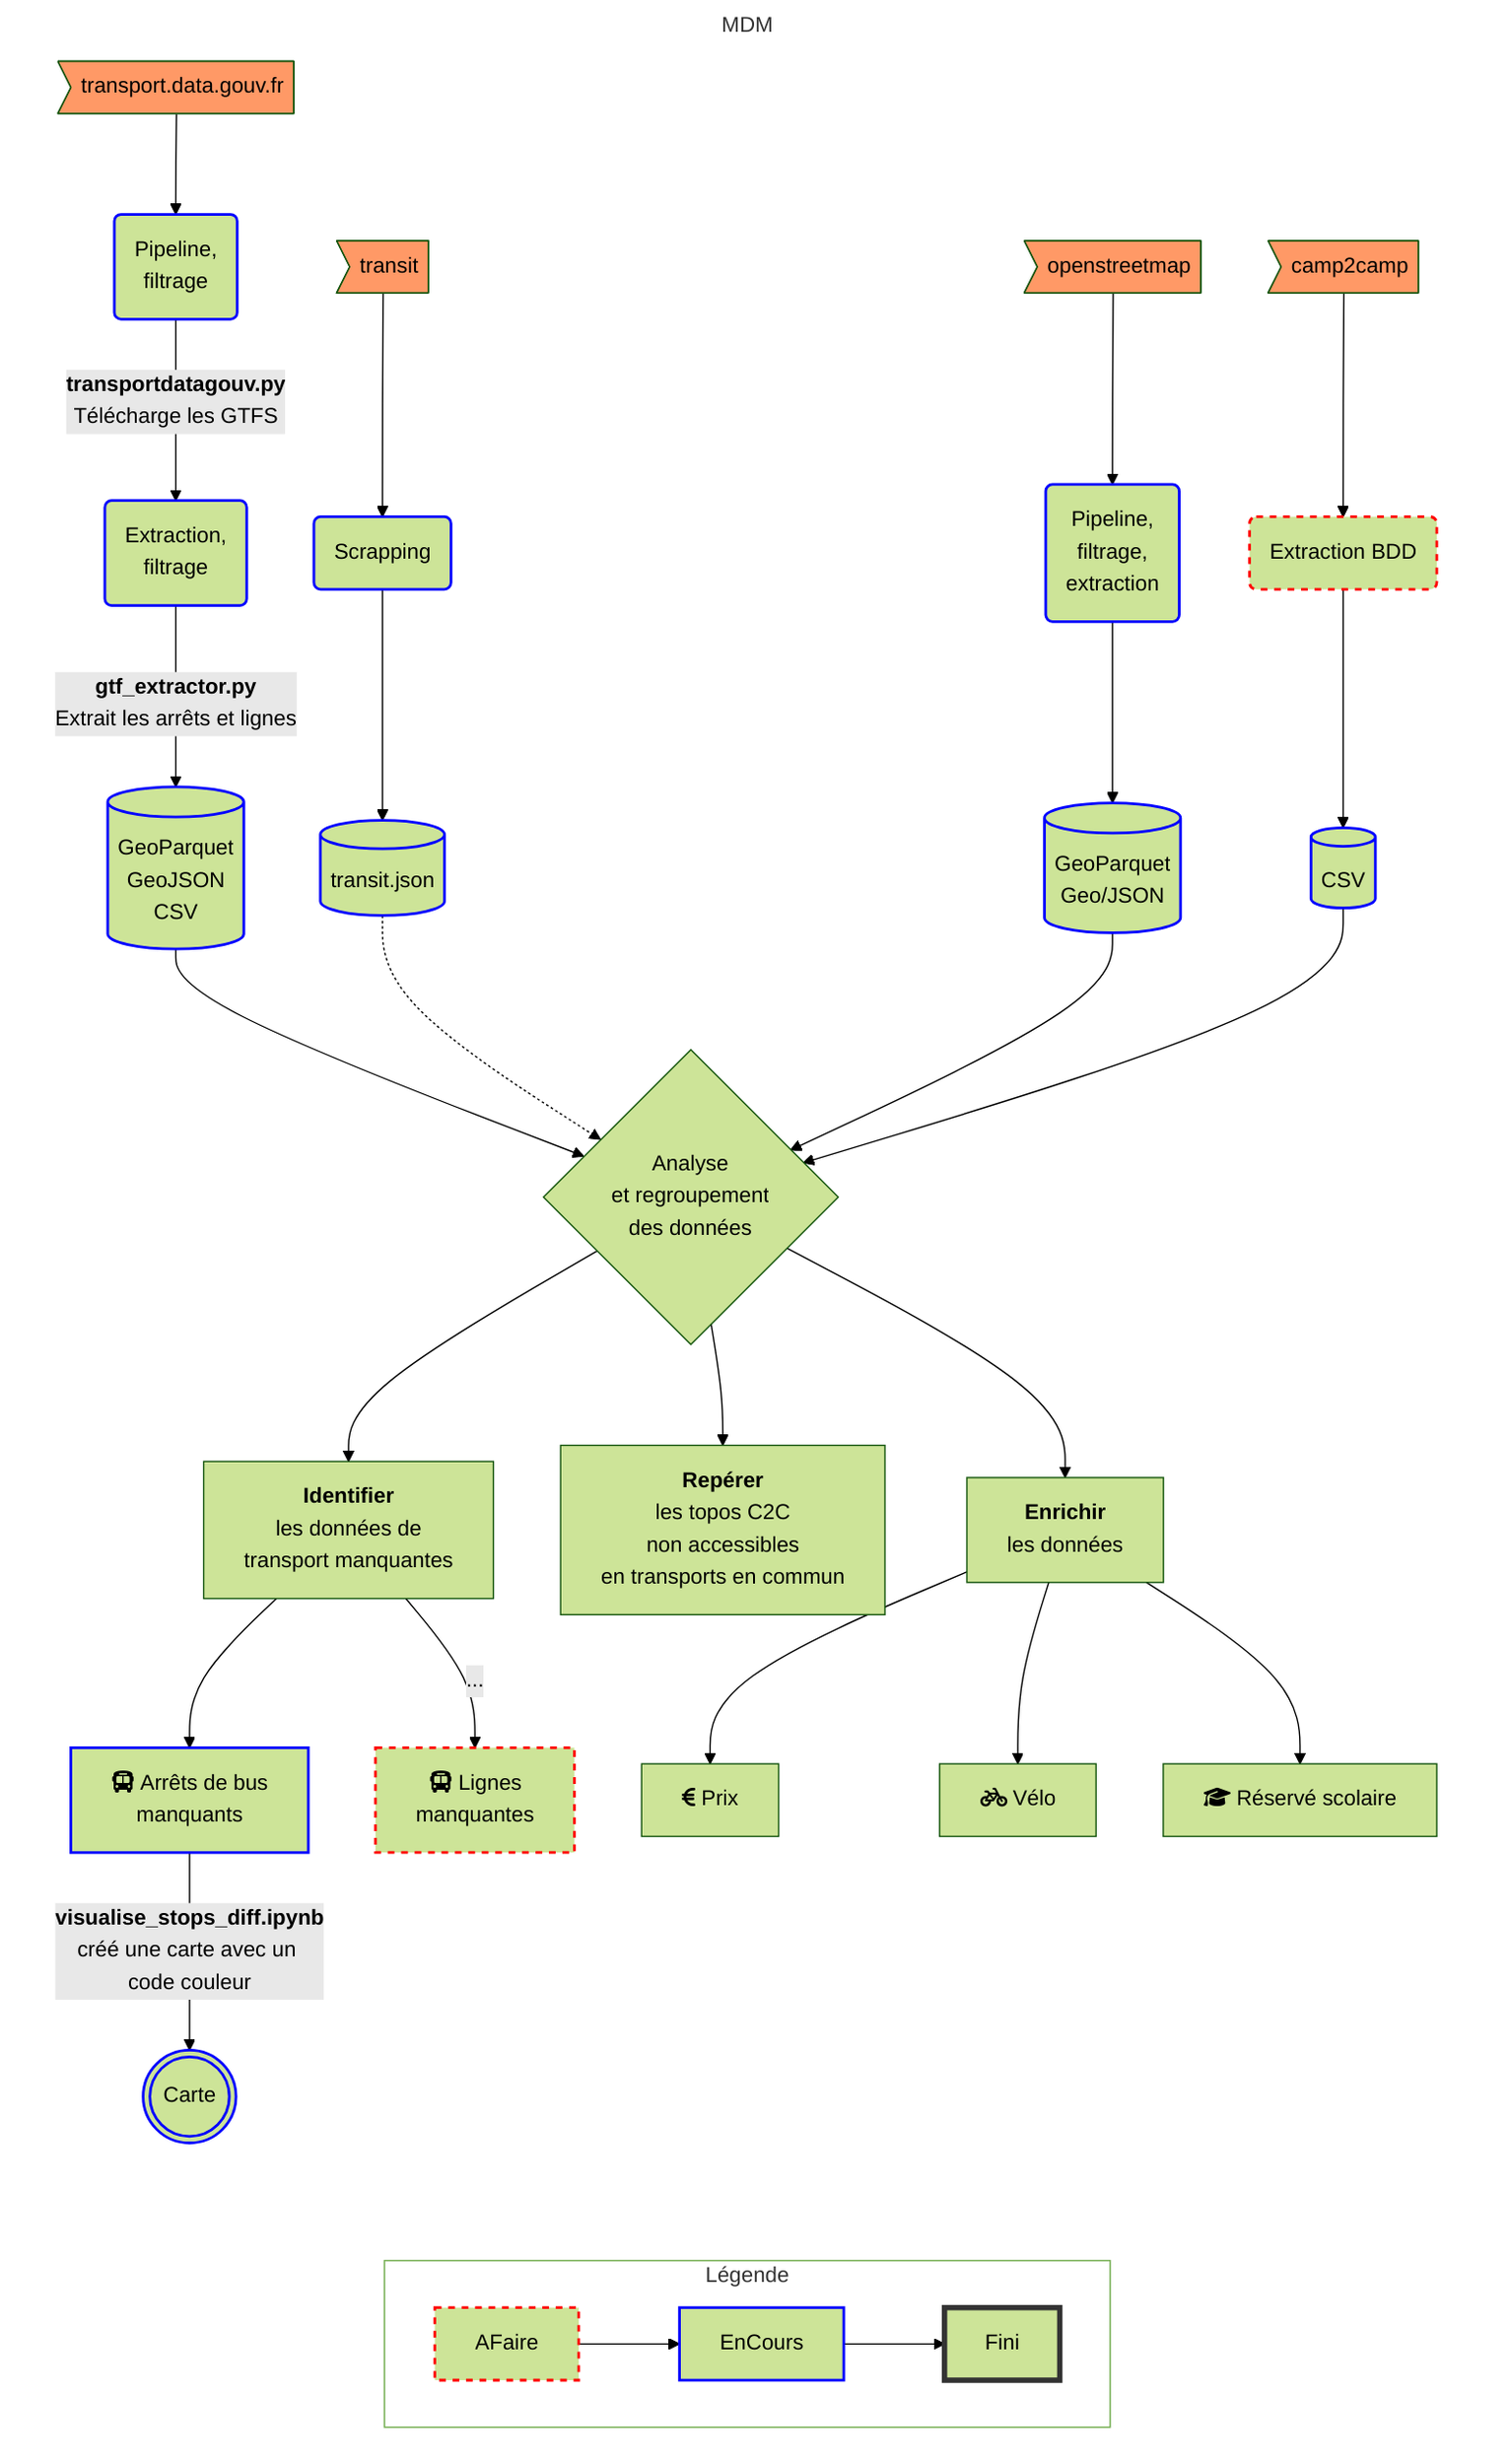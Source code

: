 ---
config:
  theme: 'forest'
---
flowchart TD
    subgraph MDM
        direction TB
        SOURCE_TDG>transport.data.gouv.fr] --> PF_TDG("`Pipeline,
                    filtrage`")
        SOURCE_TRANSIT>transit] --> PFE_TRANSIT("`Scrapping`")
        SOURCE_OSM>openstreetmap] --> PFE_OSM("`Pipeline,
                    filtrage,
                    extraction`")
        SOURCE_C2C>camp2camp] --> PFE_C2C("`Extraction BDD`")


        PF_TDG -->|"`__transportdatagouv.py__
                    Télécharge les GTFS`"| FE_TDG("`Extraction,
                    filtrage`")
        FE_TDG -->|"`__gtf_extractor.py__
                    Extrait les arrêts et lignes`"| EXPORT_TDG[("`GeoParquet
                    GeoJSON
                    CSV`")]
        PFE_TRANSIT --> EXPORT_TRANSIT[("`transit.json`")]
        PFE_OSM --> EXPORT_OSM[("`GeoParquet
                    Geo/JSON`")]
        PFE_C2C --> EXPORT_C2C[("`CSV`")]


        EXPORT_TDG --> ANALYSE{"`Analyse
                    et regroupement
                    des données`"}
        EXPORT_TRANSIT -.-> ANALYSE
        EXPORT_OSM --> ANALYSE
        EXPORT_C2C --> ANALYSE


        ANALYSE --> IDENTIFIER["`**Identifier**
                    les données de
                    transport manquantes`"]
        ANALYSE --> REPERER["`**Repérer**
                    les topos C2C
                    non accessibles
                    en transports en commun`"]
        ANALYSE --> ENRICHIR["`**Enrichir**
                    les données`"]
        IDENTIFIER --> ARRETS_MANQUANTS["`fa:fa-bus Arrêts de bus
                    manquants`"]
        IDENTIFIER -->|...| LIGNES_MANQUANTES["`fa:fa-bus Lignes
                    manquantes`"]
        ARRETS_MANQUANTS -->|"`__visualise_stops_diff.ipynb__
                créé une carte avec un code couleur`"| DIFF((("`Carte`")))
        ENRICHIR --> PRIX[fa:fa-eur Prix]
        ENRICHIR --> VELO[fa:fa-bicycle Vélo]
        ENRICHIR --> SPECIAUX[fa:fa-graduation-cap  Réservé scolaire]

    %% Styling
        style MDM fill:#fff,stroke:#fff
        style SOURCE_TDG fill:#f96
        style SOURCE_OSM fill:#f96
        style SOURCE_C2C fill:#f96
        style SOURCE_TRANSIT fill:#f96

    %% TODO
        style PFE_C2C stroke:#f00,stroke-width:2px,stroke-dasharray: 5 5
        style LIGNES_MANQUANTES stroke:#f00,stroke-width:2px,stroke-dasharray: 5 5
    %% In progress
        style PFE_OSM stroke:#00f,stroke-width:2px
        style PF_TDG stroke:#00f,stroke-width:2px
        style FE_TDG stroke:#00f,stroke-width:2px
        style EXPORT_TDG stroke:#00f,stroke-width:2px
        style EXPORT_C2C stroke:#00f,stroke-width:2px
        style EXPORT_OSM stroke:#00f,stroke-width:2px
        style EXPORT_TRANSIT stroke:#00f,stroke-width:2px
        style ARRETS_MANQUANTS stroke:#00f,stroke-width:2px
        style DIFF stroke:#00f,stroke-width:2px
        style PFE_TRANSIT stroke:#00f,stroke-width:2px
    %% DONE
        %% style PF_TDG fill:#0d0,stroke:#333,stroke-width:4px
    end

    subgraph Légende
        direction LR
        style Légende fill:#fff
        AFaire --> EnCours --> Fini
        style AFaire stroke:#f00,stroke-width:2px,stroke-dasharray: 5 5
        style EnCours stroke:#00f,stroke-width:2px
        style Fini stroke:#333,stroke-width:4px
    end

    MDM ~~~ Légende
